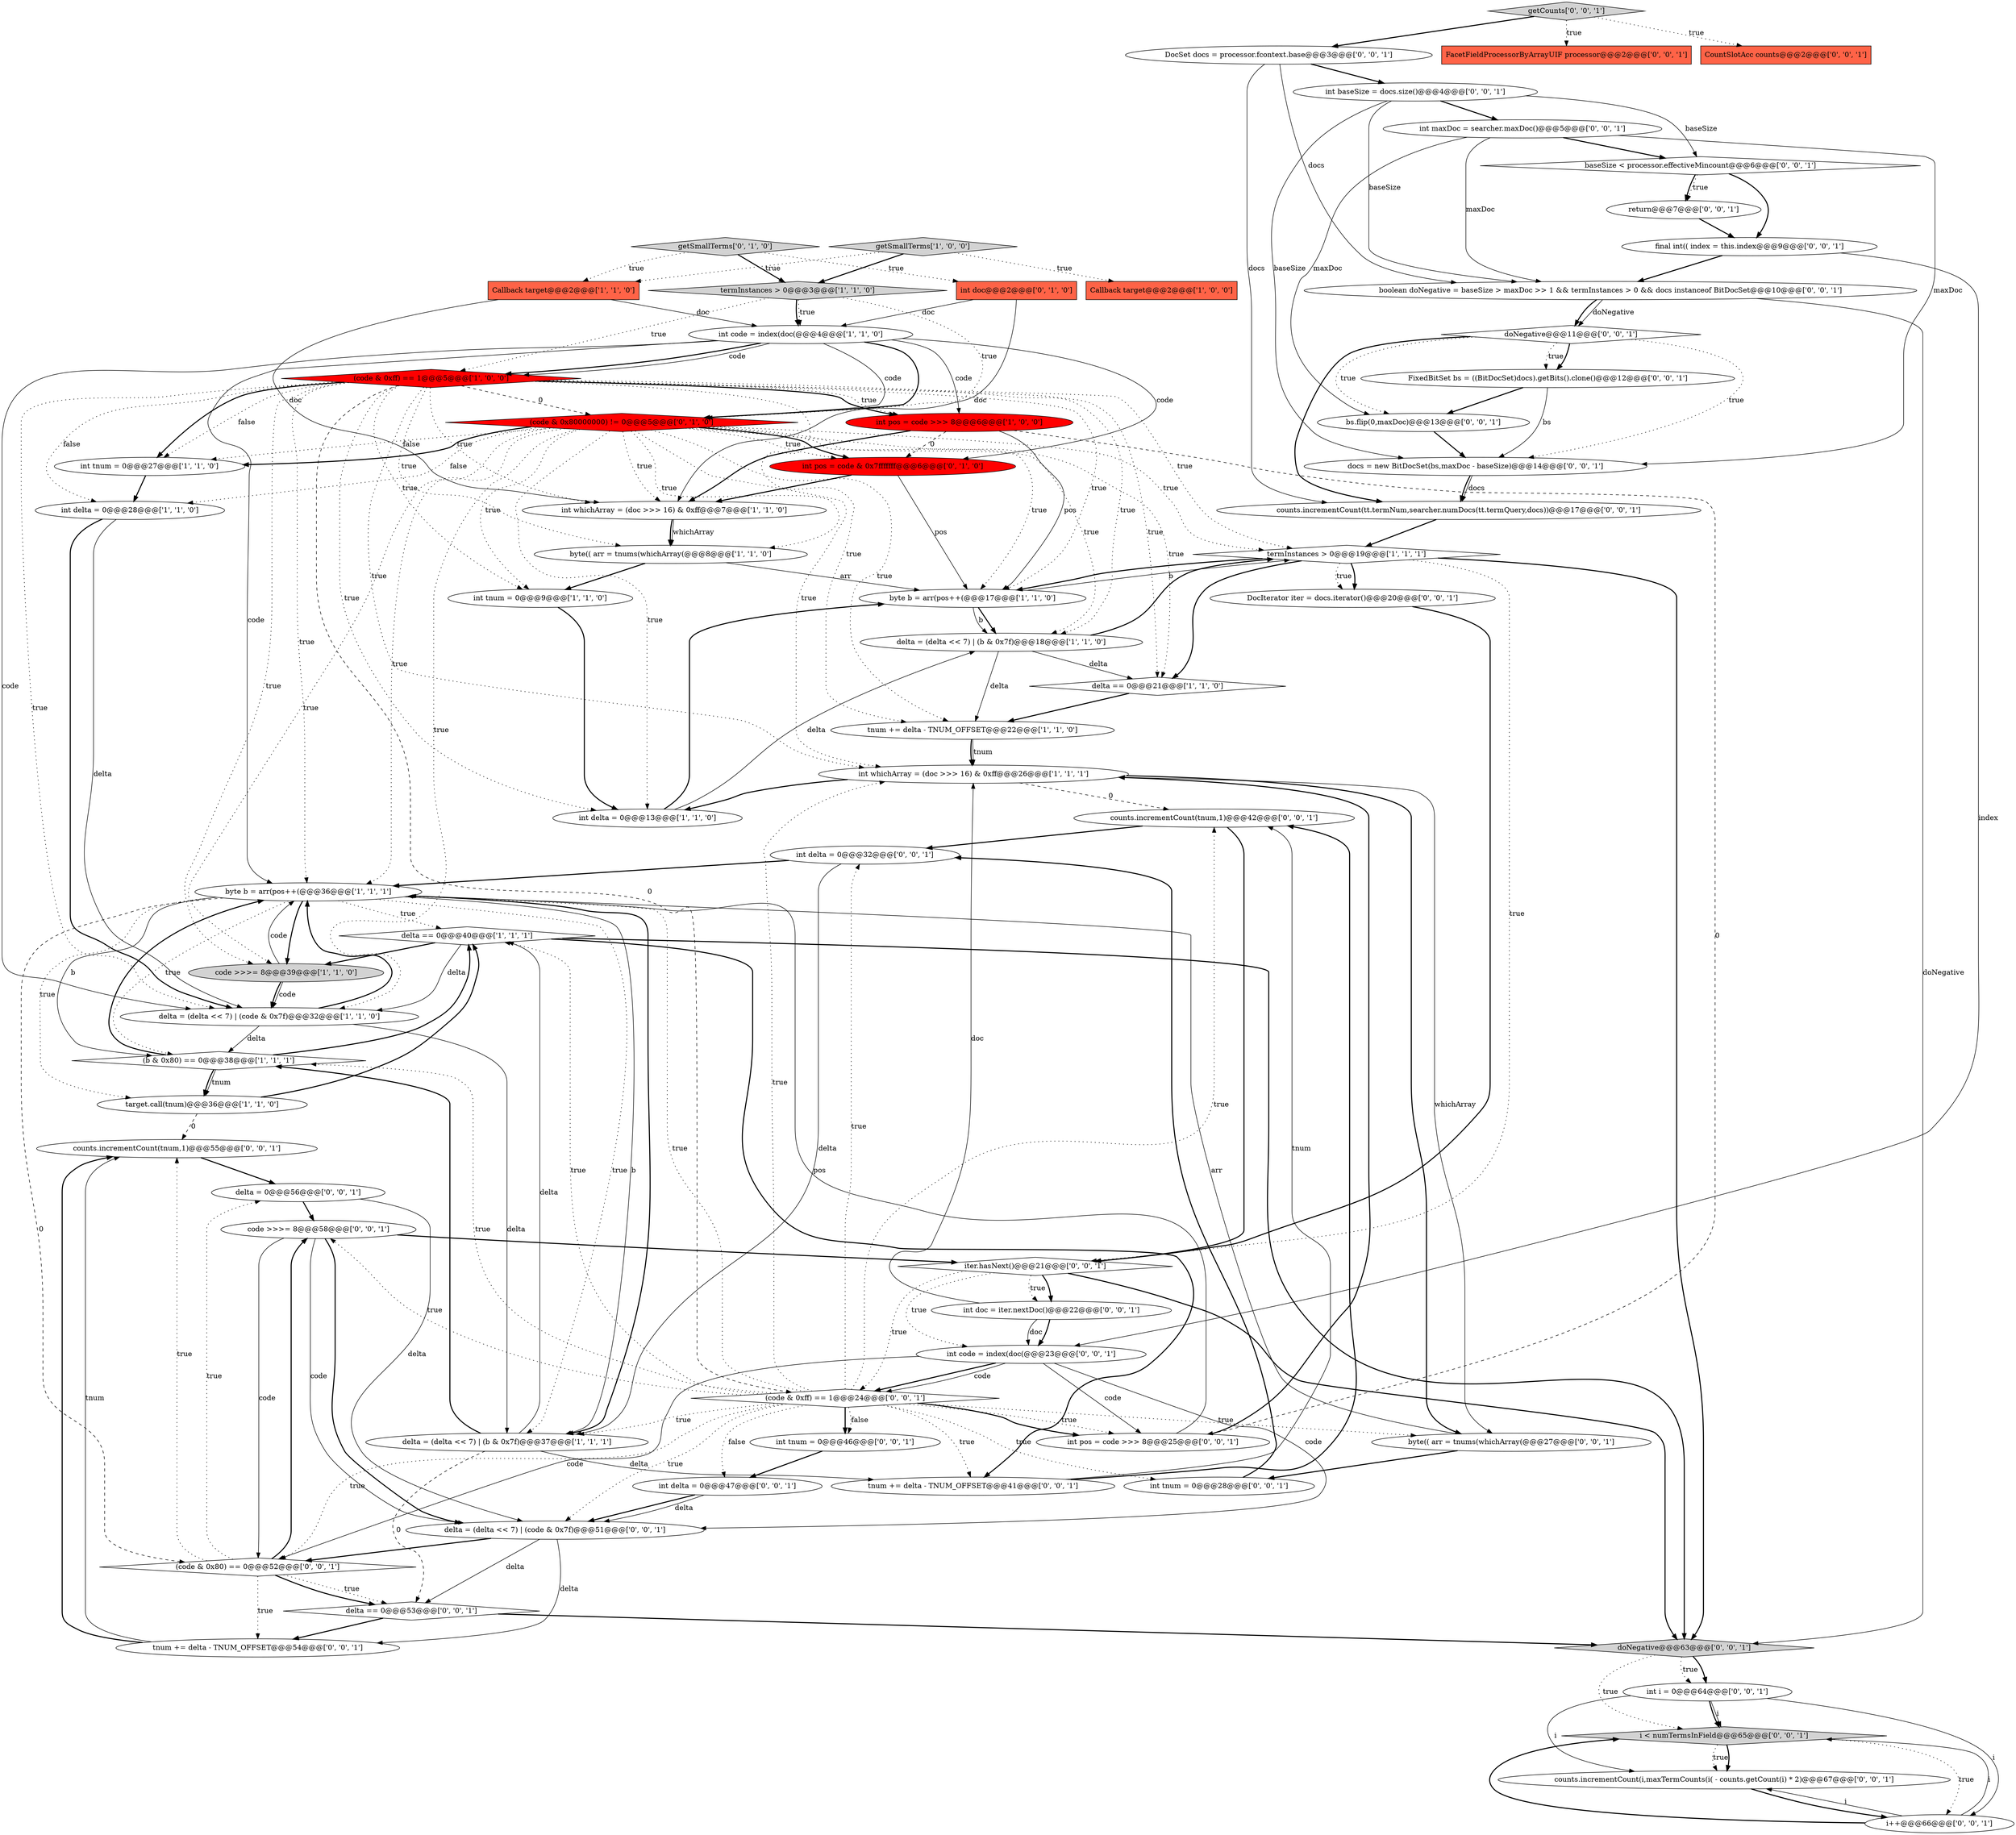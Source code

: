 digraph {
51 [style = filled, label = "doNegative@@@11@@@['0', '0', '1']", fillcolor = white, shape = diamond image = "AAA0AAABBB3BBB"];
58 [style = filled, label = "DocSet docs = processor.fcontext.base@@@3@@@['0', '0', '1']", fillcolor = white, shape = ellipse image = "AAA0AAABBB3BBB"];
30 [style = filled, label = "counts.incrementCount(tnum,1)@@@55@@@['0', '0', '1']", fillcolor = white, shape = ellipse image = "AAA0AAABBB3BBB"];
0 [style = filled, label = "delta == 0@@@40@@@['1', '1', '1']", fillcolor = white, shape = diamond image = "AAA0AAABBB1BBB"];
4 [style = filled, label = "int whichArray = (doc >>> 16) & 0xff@@@7@@@['1', '1', '0']", fillcolor = white, shape = ellipse image = "AAA0AAABBB1BBB"];
44 [style = filled, label = "(code & 0xff) == 1@@@24@@@['0', '0', '1']", fillcolor = white, shape = diamond image = "AAA0AAABBB3BBB"];
68 [style = filled, label = "int tnum = 0@@@28@@@['0', '0', '1']", fillcolor = white, shape = ellipse image = "AAA0AAABBB3BBB"];
36 [style = filled, label = "delta == 0@@@53@@@['0', '0', '1']", fillcolor = white, shape = diamond image = "AAA0AAABBB3BBB"];
27 [style = filled, label = "getSmallTerms['0', '1', '0']", fillcolor = lightgray, shape = diamond image = "AAA0AAABBB2BBB"];
9 [style = filled, label = "int tnum = 0@@@27@@@['1', '1', '0']", fillcolor = white, shape = ellipse image = "AAA0AAABBB1BBB"];
33 [style = filled, label = "boolean doNegative = baseSize > maxDoc >> 1 && termInstances > 0 && docs instanceof BitDocSet@@@10@@@['0', '0', '1']", fillcolor = white, shape = ellipse image = "AAA0AAABBB3BBB"];
41 [style = filled, label = "FacetFieldProcessorByArrayUIF processor@@@2@@@['0', '0', '1']", fillcolor = tomato, shape = box image = "AAA0AAABBB3BBB"];
3 [style = filled, label = "int code = index(doc(@@@4@@@['1', '1', '0']", fillcolor = white, shape = ellipse image = "AAA0AAABBB1BBB"];
43 [style = filled, label = "int delta = 0@@@47@@@['0', '0', '1']", fillcolor = white, shape = ellipse image = "AAA0AAABBB3BBB"];
62 [style = filled, label = "counts.incrementCount(i,maxTermCounts(i( - counts.getCount(i) * 2)@@@67@@@['0', '0', '1']", fillcolor = white, shape = ellipse image = "AAA0AAABBB3BBB"];
57 [style = filled, label = "int doc = iter.nextDoc()@@@22@@@['0', '0', '1']", fillcolor = white, shape = ellipse image = "AAA0AAABBB3BBB"];
20 [style = filled, label = "getSmallTerms['1', '0', '0']", fillcolor = lightgray, shape = diamond image = "AAA0AAABBB1BBB"];
29 [style = filled, label = "(code & 0x80000000) != 0@@@5@@@['0', '1', '0']", fillcolor = red, shape = diamond image = "AAA1AAABBB2BBB"];
47 [style = filled, label = "int maxDoc = searcher.maxDoc()@@@5@@@['0', '0', '1']", fillcolor = white, shape = ellipse image = "AAA0AAABBB3BBB"];
25 [style = filled, label = "byte b = arr(pos++(@@@17@@@['1', '1', '0']", fillcolor = white, shape = ellipse image = "AAA0AAABBB1BBB"];
64 [style = filled, label = "FixedBitSet bs = ((BitDocSet)docs).getBits().clone()@@@12@@@['0', '0', '1']", fillcolor = white, shape = ellipse image = "AAA0AAABBB3BBB"];
56 [style = filled, label = "return@@@7@@@['0', '0', '1']", fillcolor = white, shape = ellipse image = "AAA0AAABBB3BBB"];
54 [style = filled, label = "i++@@@66@@@['0', '0', '1']", fillcolor = white, shape = ellipse image = "AAA0AAABBB3BBB"];
6 [style = filled, label = "int delta = 0@@@13@@@['1', '1', '0']", fillcolor = white, shape = ellipse image = "AAA0AAABBB1BBB"];
35 [style = filled, label = "int tnum = 0@@@46@@@['0', '0', '1']", fillcolor = white, shape = ellipse image = "AAA0AAABBB3BBB"];
1 [style = filled, label = "int tnum = 0@@@9@@@['1', '1', '0']", fillcolor = white, shape = ellipse image = "AAA0AAABBB1BBB"];
46 [style = filled, label = "i < numTermsInField@@@65@@@['0', '0', '1']", fillcolor = lightgray, shape = diamond image = "AAA0AAABBB3BBB"];
52 [style = filled, label = "(code & 0x80) == 0@@@52@@@['0', '0', '1']", fillcolor = white, shape = diamond image = "AAA0AAABBB3BBB"];
24 [style = filled, label = "tnum += delta - TNUM_OFFSET@@@22@@@['1', '1', '0']", fillcolor = white, shape = ellipse image = "AAA0AAABBB1BBB"];
50 [style = filled, label = "delta = 0@@@56@@@['0', '0', '1']", fillcolor = white, shape = ellipse image = "AAA0AAABBB3BBB"];
67 [style = filled, label = "CountSlotAcc counts@@@2@@@['0', '0', '1']", fillcolor = tomato, shape = box image = "AAA0AAABBB3BBB"];
34 [style = filled, label = "int delta = 0@@@32@@@['0', '0', '1']", fillcolor = white, shape = ellipse image = "AAA0AAABBB3BBB"];
63 [style = filled, label = "doNegative@@@63@@@['0', '0', '1']", fillcolor = lightgray, shape = diamond image = "AAA0AAABBB3BBB"];
7 [style = filled, label = "byte b = arr(pos++(@@@36@@@['1', '1', '1']", fillcolor = white, shape = ellipse image = "AAA0AAABBB1BBB"];
13 [style = filled, label = "delta = (delta << 7) | (b & 0x7f)@@@18@@@['1', '1', '0']", fillcolor = white, shape = ellipse image = "AAA0AAABBB1BBB"];
39 [style = filled, label = "bs.flip(0,maxDoc)@@@13@@@['0', '0', '1']", fillcolor = white, shape = ellipse image = "AAA0AAABBB3BBB"];
38 [style = filled, label = "int code = index(doc(@@@23@@@['0', '0', '1']", fillcolor = white, shape = ellipse image = "AAA0AAABBB3BBB"];
40 [style = filled, label = "getCounts['0', '0', '1']", fillcolor = lightgray, shape = diamond image = "AAA0AAABBB3BBB"];
49 [style = filled, label = "tnum += delta - TNUM_OFFSET@@@54@@@['0', '0', '1']", fillcolor = white, shape = ellipse image = "AAA0AAABBB3BBB"];
19 [style = filled, label = "Callback target@@@2@@@['1', '0', '0']", fillcolor = tomato, shape = box image = "AAA0AAABBB1BBB"];
59 [style = filled, label = "DocIterator iter = docs.iterator()@@@20@@@['0', '0', '1']", fillcolor = white, shape = ellipse image = "AAA0AAABBB3BBB"];
37 [style = filled, label = "baseSize < processor.effectiveMincount@@@6@@@['0', '0', '1']", fillcolor = white, shape = diamond image = "AAA0AAABBB3BBB"];
16 [style = filled, label = "(code & 0xff) == 1@@@5@@@['1', '0', '0']", fillcolor = red, shape = diamond image = "AAA1AAABBB1BBB"];
55 [style = filled, label = "int baseSize = docs.size()@@@4@@@['0', '0', '1']", fillcolor = white, shape = ellipse image = "AAA0AAABBB3BBB"];
12 [style = filled, label = "delta == 0@@@21@@@['1', '1', '0']", fillcolor = white, shape = diamond image = "AAA0AAABBB1BBB"];
14 [style = filled, label = "code >>>= 8@@@39@@@['1', '1', '0']", fillcolor = lightgray, shape = ellipse image = "AAA0AAABBB1BBB"];
18 [style = filled, label = "delta = (delta << 7) | (code & 0x7f)@@@32@@@['1', '1', '0']", fillcolor = white, shape = ellipse image = "AAA0AAABBB1BBB"];
28 [style = filled, label = "int pos = code & 0x7fffffff@@@6@@@['0', '1', '0']", fillcolor = red, shape = ellipse image = "AAA1AAABBB2BBB"];
45 [style = filled, label = "code >>>= 8@@@58@@@['0', '0', '1']", fillcolor = white, shape = ellipse image = "AAA0AAABBB3BBB"];
66 [style = filled, label = "delta = (delta << 7) | (code & 0x7f)@@@51@@@['0', '0', '1']", fillcolor = white, shape = ellipse image = "AAA0AAABBB3BBB"];
42 [style = filled, label = "counts.incrementCount(tt.termNum,searcher.numDocs(tt.termQuery,docs))@@@17@@@['0', '0', '1']", fillcolor = white, shape = ellipse image = "AAA0AAABBB3BBB"];
48 [style = filled, label = "counts.incrementCount(tnum,1)@@@42@@@['0', '0', '1']", fillcolor = white, shape = ellipse image = "AAA0AAABBB3BBB"];
21 [style = filled, label = "target.call(tnum)@@@36@@@['1', '1', '0']", fillcolor = white, shape = ellipse image = "AAA0AAABBB1BBB"];
17 [style = filled, label = "byte(( arr = tnums(whichArray(@@@8@@@['1', '1', '0']", fillcolor = white, shape = ellipse image = "AAA0AAABBB1BBB"];
8 [style = filled, label = "termInstances > 0@@@3@@@['1', '1', '0']", fillcolor = lightgray, shape = diamond image = "AAA0AAABBB1BBB"];
2 [style = filled, label = "delta = (delta << 7) | (b & 0x7f)@@@37@@@['1', '1', '1']", fillcolor = white, shape = ellipse image = "AAA0AAABBB1BBB"];
53 [style = filled, label = "int pos = code >>> 8@@@25@@@['0', '0', '1']", fillcolor = white, shape = ellipse image = "AAA0AAABBB3BBB"];
10 [style = filled, label = "termInstances > 0@@@19@@@['1', '1', '1']", fillcolor = white, shape = diamond image = "AAA0AAABBB1BBB"];
11 [style = filled, label = "(b & 0x80) == 0@@@38@@@['1', '1', '1']", fillcolor = white, shape = diamond image = "AAA0AAABBB1BBB"];
26 [style = filled, label = "int doc@@@2@@@['0', '1', '0']", fillcolor = tomato, shape = box image = "AAA0AAABBB2BBB"];
65 [style = filled, label = "byte(( arr = tnums(whichArray(@@@27@@@['0', '0', '1']", fillcolor = white, shape = ellipse image = "AAA0AAABBB3BBB"];
22 [style = filled, label = "Callback target@@@2@@@['1', '1', '0']", fillcolor = tomato, shape = box image = "AAA0AAABBB1BBB"];
32 [style = filled, label = "final int(( index = this.index@@@9@@@['0', '0', '1']", fillcolor = white, shape = ellipse image = "AAA0AAABBB3BBB"];
69 [style = filled, label = "int i = 0@@@64@@@['0', '0', '1']", fillcolor = white, shape = ellipse image = "AAA0AAABBB3BBB"];
5 [style = filled, label = "int delta = 0@@@28@@@['1', '1', '0']", fillcolor = white, shape = ellipse image = "AAA0AAABBB1BBB"];
15 [style = filled, label = "int whichArray = (doc >>> 16) & 0xff@@@26@@@['1', '1', '1']", fillcolor = white, shape = ellipse image = "AAA0AAABBB1BBB"];
31 [style = filled, label = "tnum += delta - TNUM_OFFSET@@@41@@@['0', '0', '1']", fillcolor = white, shape = ellipse image = "AAA0AAABBB3BBB"];
23 [style = filled, label = "int pos = code >>> 8@@@6@@@['1', '0', '0']", fillcolor = red, shape = ellipse image = "AAA1AAABBB1BBB"];
60 [style = filled, label = "iter.hasNext()@@@21@@@['0', '0', '1']", fillcolor = white, shape = diamond image = "AAA0AAABBB3BBB"];
61 [style = filled, label = "docs = new BitDocSet(bs,maxDoc - baseSize)@@@14@@@['0', '0', '1']", fillcolor = white, shape = ellipse image = "AAA0AAABBB3BBB"];
45->66 [style = solid, label="code"];
3->7 [style = solid, label="code"];
16->13 [style = dotted, label="true"];
38->44 [style = bold, label=""];
46->62 [style = dotted, label="true"];
55->47 [style = bold, label=""];
51->64 [style = dotted, label="true"];
69->46 [style = bold, label=""];
66->52 [style = bold, label=""];
62->54 [style = bold, label=""];
44->35 [style = bold, label=""];
52->36 [style = dotted, label="true"];
38->52 [style = solid, label="code"];
16->17 [style = dotted, label="true"];
8->16 [style = dotted, label="true"];
23->28 [style = dashed, label="0"];
39->61 [style = bold, label=""];
18->2 [style = solid, label="delta"];
47->37 [style = bold, label=""];
60->38 [style = dotted, label="true"];
3->16 [style = bold, label=""];
35->43 [style = bold, label=""];
13->24 [style = solid, label="delta"];
44->53 [style = bold, label=""];
16->10 [style = dotted, label="true"];
4->17 [style = solid, label="whichArray"];
54->46 [style = solid, label="i"];
7->14 [style = bold, label=""];
21->30 [style = dashed, label="0"];
69->54 [style = solid, label="i"];
16->7 [style = dotted, label="true"];
66->36 [style = solid, label="delta"];
0->14 [style = bold, label=""];
28->4 [style = bold, label=""];
55->61 [style = solid, label="baseSize"];
29->13 [style = dotted, label="true"];
45->66 [style = bold, label=""];
2->36 [style = dashed, label="0"];
31->48 [style = solid, label="tnum"];
33->63 [style = solid, label="doNegative"];
29->14 [style = dotted, label="true"];
44->34 [style = dotted, label="true"];
60->44 [style = dotted, label="true"];
10->12 [style = bold, label=""];
65->68 [style = bold, label=""];
31->48 [style = bold, label=""];
18->11 [style = solid, label="delta"];
22->4 [style = solid, label="doc"];
60->63 [style = bold, label=""];
50->45 [style = bold, label=""];
9->5 [style = bold, label=""];
37->32 [style = bold, label=""];
52->30 [style = dotted, label="true"];
57->38 [style = bold, label=""];
40->58 [style = bold, label=""];
26->4 [style = solid, label="doc"];
48->34 [style = bold, label=""];
64->61 [style = solid, label="bs"];
7->11 [style = solid, label="b"];
45->52 [style = solid, label="code"];
16->9 [style = bold, label=""];
24->15 [style = solid, label="tnum"];
40->41 [style = dotted, label="true"];
3->23 [style = solid, label="code"];
44->48 [style = dotted, label="true"];
25->10 [style = solid, label="b"];
36->63 [style = bold, label=""];
29->18 [style = dotted, label="true"];
27->22 [style = dotted, label="true"];
59->60 [style = bold, label=""];
44->68 [style = dotted, label="true"];
21->0 [style = bold, label=""];
56->32 [style = bold, label=""];
54->46 [style = bold, label=""];
44->43 [style = dotted, label="false"];
10->59 [style = bold, label=""];
44->7 [style = dotted, label="true"];
68->34 [style = bold, label=""];
44->52 [style = dotted, label="true"];
52->45 [style = bold, label=""];
55->37 [style = solid, label="baseSize"];
33->51 [style = solid, label="doNegative"];
63->69 [style = bold, label=""];
14->7 [style = solid, label="code"];
16->4 [style = dotted, label="true"];
44->11 [style = dotted, label="true"];
44->65 [style = dotted, label="true"];
40->67 [style = dotted, label="true"];
65->7 [style = solid, label="arr"];
44->15 [style = dotted, label="true"];
20->8 [style = bold, label=""];
60->57 [style = bold, label=""];
58->42 [style = solid, label="docs"];
43->66 [style = bold, label=""];
16->1 [style = dotted, label="true"];
10->25 [style = bold, label=""];
36->49 [style = bold, label=""];
7->2 [style = solid, label="b"];
61->42 [style = solid, label="docs"];
44->2 [style = dotted, label="true"];
46->54 [style = dotted, label="true"];
7->2 [style = bold, label=""];
7->52 [style = dashed, label="0"];
11->21 [style = solid, label="tnum"];
16->14 [style = dotted, label="true"];
63->46 [style = dotted, label="true"];
2->0 [style = solid, label="delta"];
44->31 [style = dotted, label="true"];
14->18 [style = bold, label=""];
47->33 [style = solid, label="maxDoc"];
8->29 [style = dotted, label="true"];
20->22 [style = dotted, label="true"];
52->36 [style = bold, label=""];
51->42 [style = bold, label=""];
13->12 [style = solid, label="delta"];
45->60 [style = bold, label=""];
16->25 [style = dotted, label="true"];
18->7 [style = bold, label=""];
7->21 [style = dotted, label="true"];
27->8 [style = bold, label=""];
3->29 [style = bold, label=""];
2->31 [style = solid, label="delta"];
16->24 [style = dotted, label="true"];
3->29 [style = solid, label="code"];
44->45 [style = dotted, label="true"];
0->31 [style = bold, label=""];
16->18 [style = dotted, label="true"];
13->10 [style = bold, label=""];
7->2 [style = dotted, label="true"];
29->6 [style = dotted, label="true"];
29->10 [style = dotted, label="true"];
29->4 [style = dotted, label="true"];
29->17 [style = dotted, label="true"];
29->1 [style = dotted, label="true"];
4->17 [style = bold, label=""];
63->69 [style = dotted, label="true"];
17->1 [style = bold, label=""];
57->38 [style = solid, label="doc"];
16->9 [style = dotted, label="false"];
6->25 [style = bold, label=""];
44->53 [style = dotted, label="true"];
37->56 [style = dotted, label="true"];
51->39 [style = dotted, label="true"];
32->38 [style = solid, label="index"];
8->3 [style = bold, label=""];
29->7 [style = dotted, label="true"];
11->21 [style = bold, label=""];
16->44 [style = dashed, label="0"];
5->18 [style = solid, label="delta"];
15->48 [style = dashed, label="0"];
60->57 [style = dotted, label="true"];
51->61 [style = dotted, label="true"];
5->18 [style = bold, label=""];
16->23 [style = bold, label=""];
12->24 [style = bold, label=""];
7->0 [style = dotted, label="true"];
8->3 [style = dotted, label="true"];
32->33 [style = bold, label=""];
30->50 [style = bold, label=""];
53->7 [style = solid, label="pos"];
44->0 [style = dotted, label="true"];
69->46 [style = solid, label="i"];
52->50 [style = dotted, label="true"];
38->66 [style = solid, label="code"];
55->33 [style = solid, label="baseSize"];
69->62 [style = solid, label="i"];
1->6 [style = bold, label=""];
28->25 [style = solid, label="pos"];
7->11 [style = dotted, label="true"];
29->28 [style = dotted, label="true"];
3->16 [style = solid, label="code"];
26->3 [style = solid, label="doc"];
49->30 [style = bold, label=""];
0->18 [style = solid, label="delta"];
51->64 [style = bold, label=""];
34->2 [style = solid, label="delta"];
61->42 [style = bold, label=""];
0->63 [style = bold, label=""];
20->19 [style = dotted, label="true"];
58->33 [style = solid, label="docs"];
47->39 [style = solid, label="maxDoc"];
57->15 [style = solid, label="doc"];
6->13 [style = solid, label="delta"];
15->65 [style = solid, label="whichArray"];
29->24 [style = dotted, label="true"];
2->11 [style = bold, label=""];
22->3 [style = solid, label="doc"];
29->25 [style = dotted, label="true"];
16->15 [style = dotted, label="true"];
24->15 [style = bold, label=""];
3->28 [style = solid, label="code"];
23->53 [style = dashed, label="0"];
16->12 [style = dotted, label="true"];
52->49 [style = dotted, label="true"];
3->18 [style = solid, label="code"];
44->35 [style = dotted, label="false"];
25->13 [style = bold, label=""];
27->26 [style = dotted, label="true"];
29->9 [style = bold, label=""];
10->59 [style = dotted, label="true"];
23->4 [style = bold, label=""];
34->7 [style = bold, label=""];
10->63 [style = bold, label=""];
44->66 [style = dotted, label="true"];
47->61 [style = solid, label="maxDoc"];
15->6 [style = bold, label=""];
29->12 [style = dotted, label="true"];
25->13 [style = solid, label="b"];
58->55 [style = bold, label=""];
48->60 [style = bold, label=""];
29->5 [style = dotted, label="false"];
29->15 [style = dotted, label="true"];
64->39 [style = bold, label=""];
43->66 [style = solid, label="delta"];
16->23 [style = dotted, label="true"];
38->44 [style = solid, label="code"];
29->28 [style = bold, label=""];
14->18 [style = solid, label="code"];
29->9 [style = dotted, label="false"];
66->49 [style = solid, label="delta"];
11->0 [style = bold, label=""];
33->51 [style = bold, label=""];
50->66 [style = solid, label="delta"];
23->25 [style = solid, label="pos"];
54->62 [style = solid, label="i"];
17->25 [style = solid, label="arr"];
42->10 [style = bold, label=""];
16->29 [style = dashed, label="0"];
10->60 [style = dotted, label="true"];
53->15 [style = bold, label=""];
49->30 [style = solid, label="tnum"];
15->65 [style = bold, label=""];
16->5 [style = dotted, label="false"];
38->53 [style = solid, label="code"];
46->62 [style = bold, label=""];
11->7 [style = bold, label=""];
16->6 [style = dotted, label="true"];
37->56 [style = bold, label=""];
}

